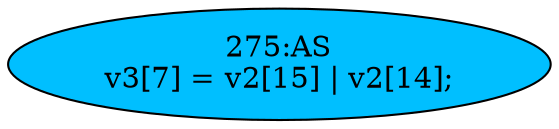 strict digraph "" {
	node [label="\N"];
	"275:AS"	 [ast="<pyverilog.vparser.ast.Assign object at 0x7f40783b46d0>",
		def_var="['v3']",
		fillcolor=deepskyblue,
		label="275:AS
v3[7] = v2[15] | v2[14];",
		statements="[]",
		style=filled,
		typ=Assign,
		use_var="['v2', 'v2']"];
}
